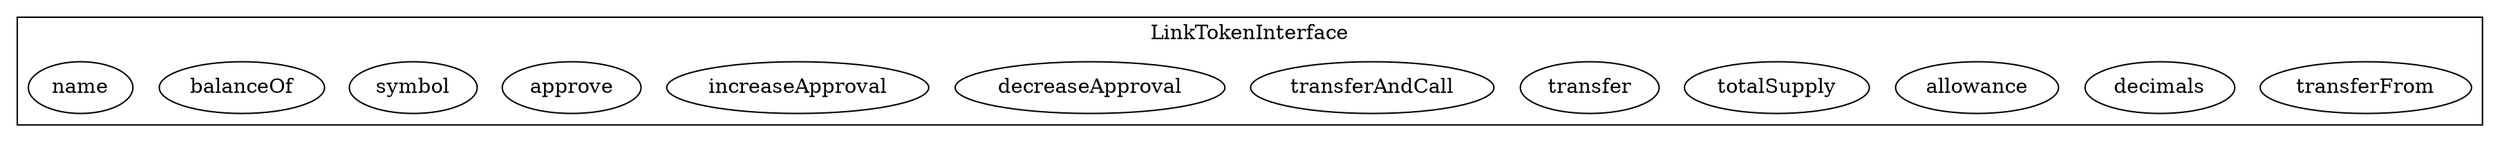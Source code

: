 strict digraph {
subgraph cluster_6325_LinkTokenInterface {
label = "LinkTokenInterface"
"6325_transferFrom" [label="transferFrom"]
"6325_decimals" [label="decimals"]
"6325_allowance" [label="allowance"]
"6325_totalSupply" [label="totalSupply"]
"6325_transfer" [label="transfer"]
"6325_transferAndCall" [label="transferAndCall"]
"6325_decreaseApproval" [label="decreaseApproval"]
"6325_increaseApproval" [label="increaseApproval"]
"6325_approve" [label="approve"]
"6325_symbol" [label="symbol"]
"6325_balanceOf" [label="balanceOf"]
"6325_name" [label="name"]
}subgraph cluster_solidity {
label = "[Solidity]"
}
}